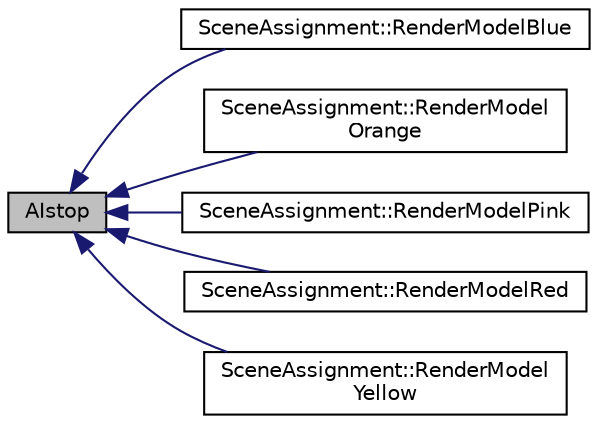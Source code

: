 digraph "AIstop"
{
  bgcolor="transparent";
  edge [fontname="Helvetica",fontsize="10",labelfontname="Helvetica",labelfontsize="10"];
  node [fontname="Helvetica",fontsize="10",shape=record];
  rankdir="LR";
  Node1 [label="AIstop",height=0.2,width=0.4,color="black", fillcolor="grey75", style="filled", fontcolor="black"];
  Node1 -> Node2 [dir="back",color="midnightblue",fontsize="10",style="solid",fontname="Helvetica"];
  Node2 [label="SceneAssignment::RenderModelBlue",height=0.2,width=0.4,color="black",URL="$classSceneAssignment.html#abf585e5d1fdd2c8debd3fcf316e623bd",tooltip="Render the moving blue NPC /*. "];
  Node1 -> Node3 [dir="back",color="midnightblue",fontsize="10",style="solid",fontname="Helvetica"];
  Node3 [label="SceneAssignment::RenderModel\lOrange",height=0.2,width=0.4,color="black",URL="$classSceneAssignment.html#a45057482d3f7f1a8c707f0b295706064",tooltip="Render the moving orange NPC /*. "];
  Node1 -> Node4 [dir="back",color="midnightblue",fontsize="10",style="solid",fontname="Helvetica"];
  Node4 [label="SceneAssignment::RenderModelPink",height=0.2,width=0.4,color="black",URL="$classSceneAssignment.html#abd10780f623e97a68100b2ce5964463f",tooltip="Render the moving pink NPC /*. "];
  Node1 -> Node5 [dir="back",color="midnightblue",fontsize="10",style="solid",fontname="Helvetica"];
  Node5 [label="SceneAssignment::RenderModelRed",height=0.2,width=0.4,color="black",URL="$classSceneAssignment.html#a6758c42e3e4eb7876bb8dae868d9eff1",tooltip="Render the moving red NPC /*. "];
  Node1 -> Node6 [dir="back",color="midnightblue",fontsize="10",style="solid",fontname="Helvetica"];
  Node6 [label="SceneAssignment::RenderModel\lYellow",height=0.2,width=0.4,color="black",URL="$classSceneAssignment.html#a245b19fa2b4358859cae292397df3829",tooltip="Render the moving yellow NPC /*. "];
}
